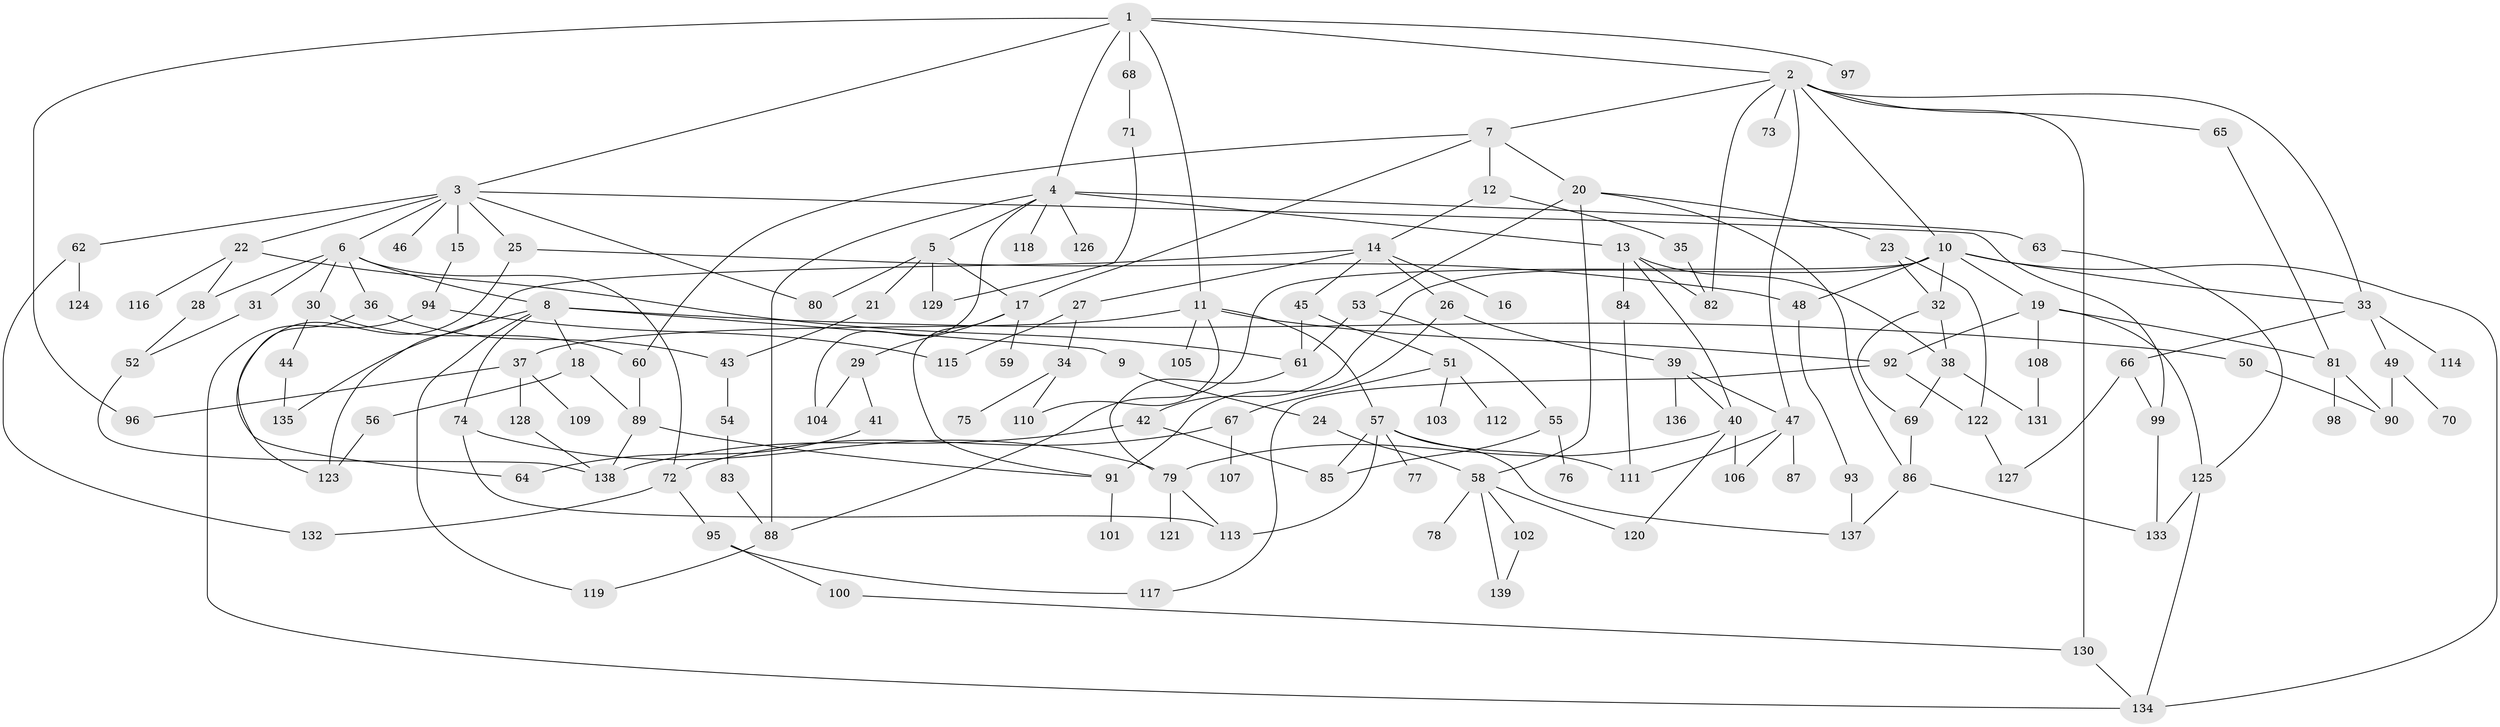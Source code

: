 // Generated by graph-tools (version 1.1) at 2025/13/03/09/25 04:13:26]
// undirected, 139 vertices, 206 edges
graph export_dot {
graph [start="1"]
  node [color=gray90,style=filled];
  1;
  2;
  3;
  4;
  5;
  6;
  7;
  8;
  9;
  10;
  11;
  12;
  13;
  14;
  15;
  16;
  17;
  18;
  19;
  20;
  21;
  22;
  23;
  24;
  25;
  26;
  27;
  28;
  29;
  30;
  31;
  32;
  33;
  34;
  35;
  36;
  37;
  38;
  39;
  40;
  41;
  42;
  43;
  44;
  45;
  46;
  47;
  48;
  49;
  50;
  51;
  52;
  53;
  54;
  55;
  56;
  57;
  58;
  59;
  60;
  61;
  62;
  63;
  64;
  65;
  66;
  67;
  68;
  69;
  70;
  71;
  72;
  73;
  74;
  75;
  76;
  77;
  78;
  79;
  80;
  81;
  82;
  83;
  84;
  85;
  86;
  87;
  88;
  89;
  90;
  91;
  92;
  93;
  94;
  95;
  96;
  97;
  98;
  99;
  100;
  101;
  102;
  103;
  104;
  105;
  106;
  107;
  108;
  109;
  110;
  111;
  112;
  113;
  114;
  115;
  116;
  117;
  118;
  119;
  120;
  121;
  122;
  123;
  124;
  125;
  126;
  127;
  128;
  129;
  130;
  131;
  132;
  133;
  134;
  135;
  136;
  137;
  138;
  139;
  1 -- 2;
  1 -- 3;
  1 -- 4;
  1 -- 11;
  1 -- 68;
  1 -- 97;
  1 -- 96;
  2 -- 7;
  2 -- 10;
  2 -- 65;
  2 -- 73;
  2 -- 47;
  2 -- 33;
  2 -- 130;
  2 -- 82;
  3 -- 6;
  3 -- 15;
  3 -- 22;
  3 -- 25;
  3 -- 46;
  3 -- 62;
  3 -- 80;
  3 -- 99;
  4 -- 5;
  4 -- 13;
  4 -- 63;
  4 -- 88;
  4 -- 104;
  4 -- 118;
  4 -- 126;
  5 -- 21;
  5 -- 129;
  5 -- 80;
  5 -- 17;
  6 -- 8;
  6 -- 30;
  6 -- 31;
  6 -- 36;
  6 -- 28;
  6 -- 72;
  7 -- 12;
  7 -- 17;
  7 -- 20;
  7 -- 60;
  8 -- 9;
  8 -- 18;
  8 -- 50;
  8 -- 74;
  8 -- 119;
  8 -- 135;
  9 -- 24;
  10 -- 19;
  10 -- 33;
  10 -- 42;
  10 -- 134;
  10 -- 32;
  10 -- 88;
  10 -- 48;
  11 -- 37;
  11 -- 57;
  11 -- 92;
  11 -- 105;
  11 -- 110;
  12 -- 14;
  12 -- 35;
  13 -- 38;
  13 -- 40;
  13 -- 84;
  13 -- 82;
  14 -- 16;
  14 -- 26;
  14 -- 27;
  14 -- 45;
  14 -- 123;
  15 -- 94;
  17 -- 29;
  17 -- 59;
  17 -- 91;
  18 -- 56;
  18 -- 89;
  19 -- 108;
  19 -- 81;
  19 -- 125;
  19 -- 92;
  20 -- 23;
  20 -- 53;
  20 -- 58;
  20 -- 86;
  21 -- 43;
  22 -- 28;
  22 -- 116;
  22 -- 61;
  23 -- 32;
  23 -- 122;
  24 -- 58;
  25 -- 48;
  25 -- 123;
  26 -- 39;
  26 -- 91;
  27 -- 34;
  27 -- 115;
  28 -- 52;
  29 -- 41;
  29 -- 104;
  30 -- 44;
  30 -- 60;
  31 -- 52;
  32 -- 69;
  32 -- 38;
  33 -- 49;
  33 -- 66;
  33 -- 114;
  34 -- 75;
  34 -- 110;
  35 -- 82;
  36 -- 43;
  36 -- 64;
  37 -- 96;
  37 -- 109;
  37 -- 128;
  38 -- 131;
  38 -- 69;
  39 -- 47;
  39 -- 136;
  39 -- 40;
  40 -- 106;
  40 -- 120;
  40 -- 79;
  41 -- 64;
  42 -- 138;
  42 -- 85;
  43 -- 54;
  44 -- 135;
  45 -- 51;
  45 -- 61;
  47 -- 87;
  47 -- 111;
  47 -- 106;
  48 -- 93;
  49 -- 70;
  49 -- 90;
  50 -- 90;
  51 -- 67;
  51 -- 103;
  51 -- 112;
  52 -- 138;
  53 -- 55;
  53 -- 61;
  54 -- 83;
  55 -- 76;
  55 -- 85;
  56 -- 123;
  57 -- 77;
  57 -- 85;
  57 -- 113;
  57 -- 111;
  57 -- 137;
  58 -- 78;
  58 -- 102;
  58 -- 139;
  58 -- 120;
  60 -- 89;
  61 -- 79;
  62 -- 124;
  62 -- 132;
  63 -- 125;
  65 -- 81;
  66 -- 99;
  66 -- 127;
  67 -- 72;
  67 -- 107;
  68 -- 71;
  69 -- 86;
  71 -- 129;
  72 -- 95;
  72 -- 132;
  74 -- 113;
  74 -- 79;
  79 -- 121;
  79 -- 113;
  81 -- 98;
  81 -- 90;
  83 -- 88;
  84 -- 111;
  86 -- 137;
  86 -- 133;
  88 -- 119;
  89 -- 91;
  89 -- 138;
  91 -- 101;
  92 -- 122;
  92 -- 117;
  93 -- 137;
  94 -- 134;
  94 -- 115;
  95 -- 100;
  95 -- 117;
  99 -- 133;
  100 -- 130;
  102 -- 139;
  108 -- 131;
  122 -- 127;
  125 -- 133;
  125 -- 134;
  128 -- 138;
  130 -- 134;
}
